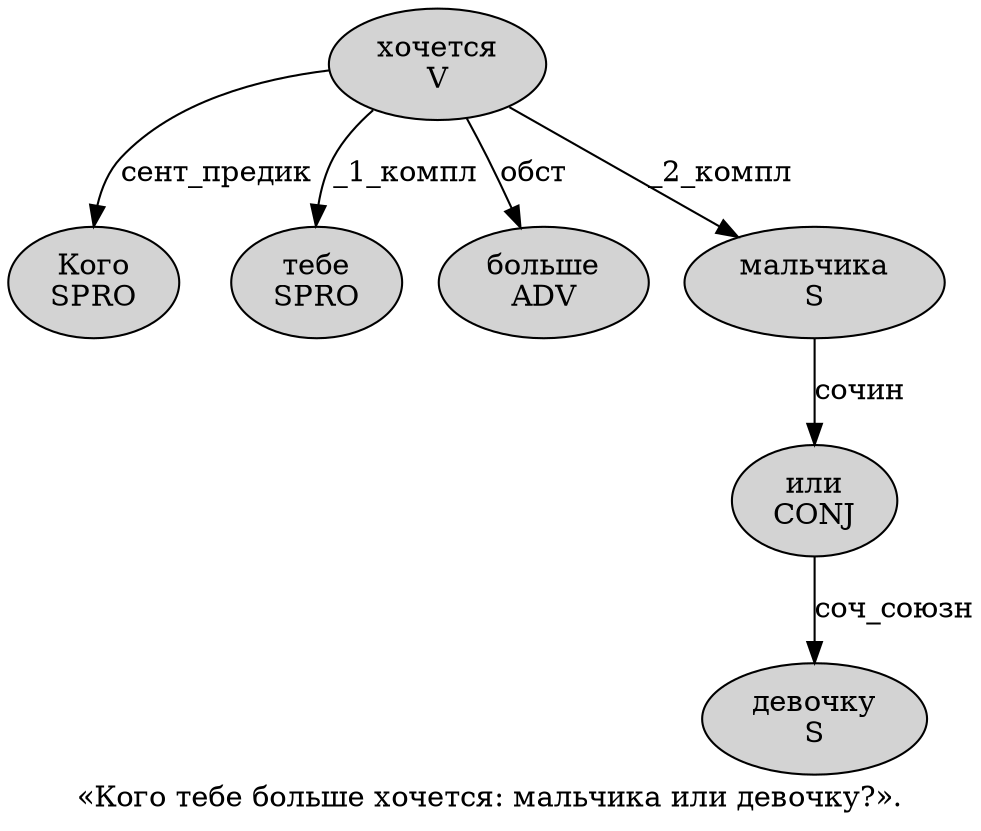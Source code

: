 digraph SENTENCE_2008 {
	graph [label="«Кого тебе больше хочется: мальчика или девочку?»."]
	node [style=filled]
		1 [label="Кого
SPRO" color="" fillcolor=lightgray penwidth=1 shape=ellipse]
		2 [label="тебе
SPRO" color="" fillcolor=lightgray penwidth=1 shape=ellipse]
		3 [label="больше
ADV" color="" fillcolor=lightgray penwidth=1 shape=ellipse]
		4 [label="хочется
V" color="" fillcolor=lightgray penwidth=1 shape=ellipse]
		6 [label="мальчика
S" color="" fillcolor=lightgray penwidth=1 shape=ellipse]
		7 [label="или
CONJ" color="" fillcolor=lightgray penwidth=1 shape=ellipse]
		8 [label="девочку
S" color="" fillcolor=lightgray penwidth=1 shape=ellipse]
			7 -> 8 [label="соч_союзн"]
			6 -> 7 [label="сочин"]
			4 -> 1 [label="сент_предик"]
			4 -> 2 [label="_1_компл"]
			4 -> 3 [label="обст"]
			4 -> 6 [label="_2_компл"]
}